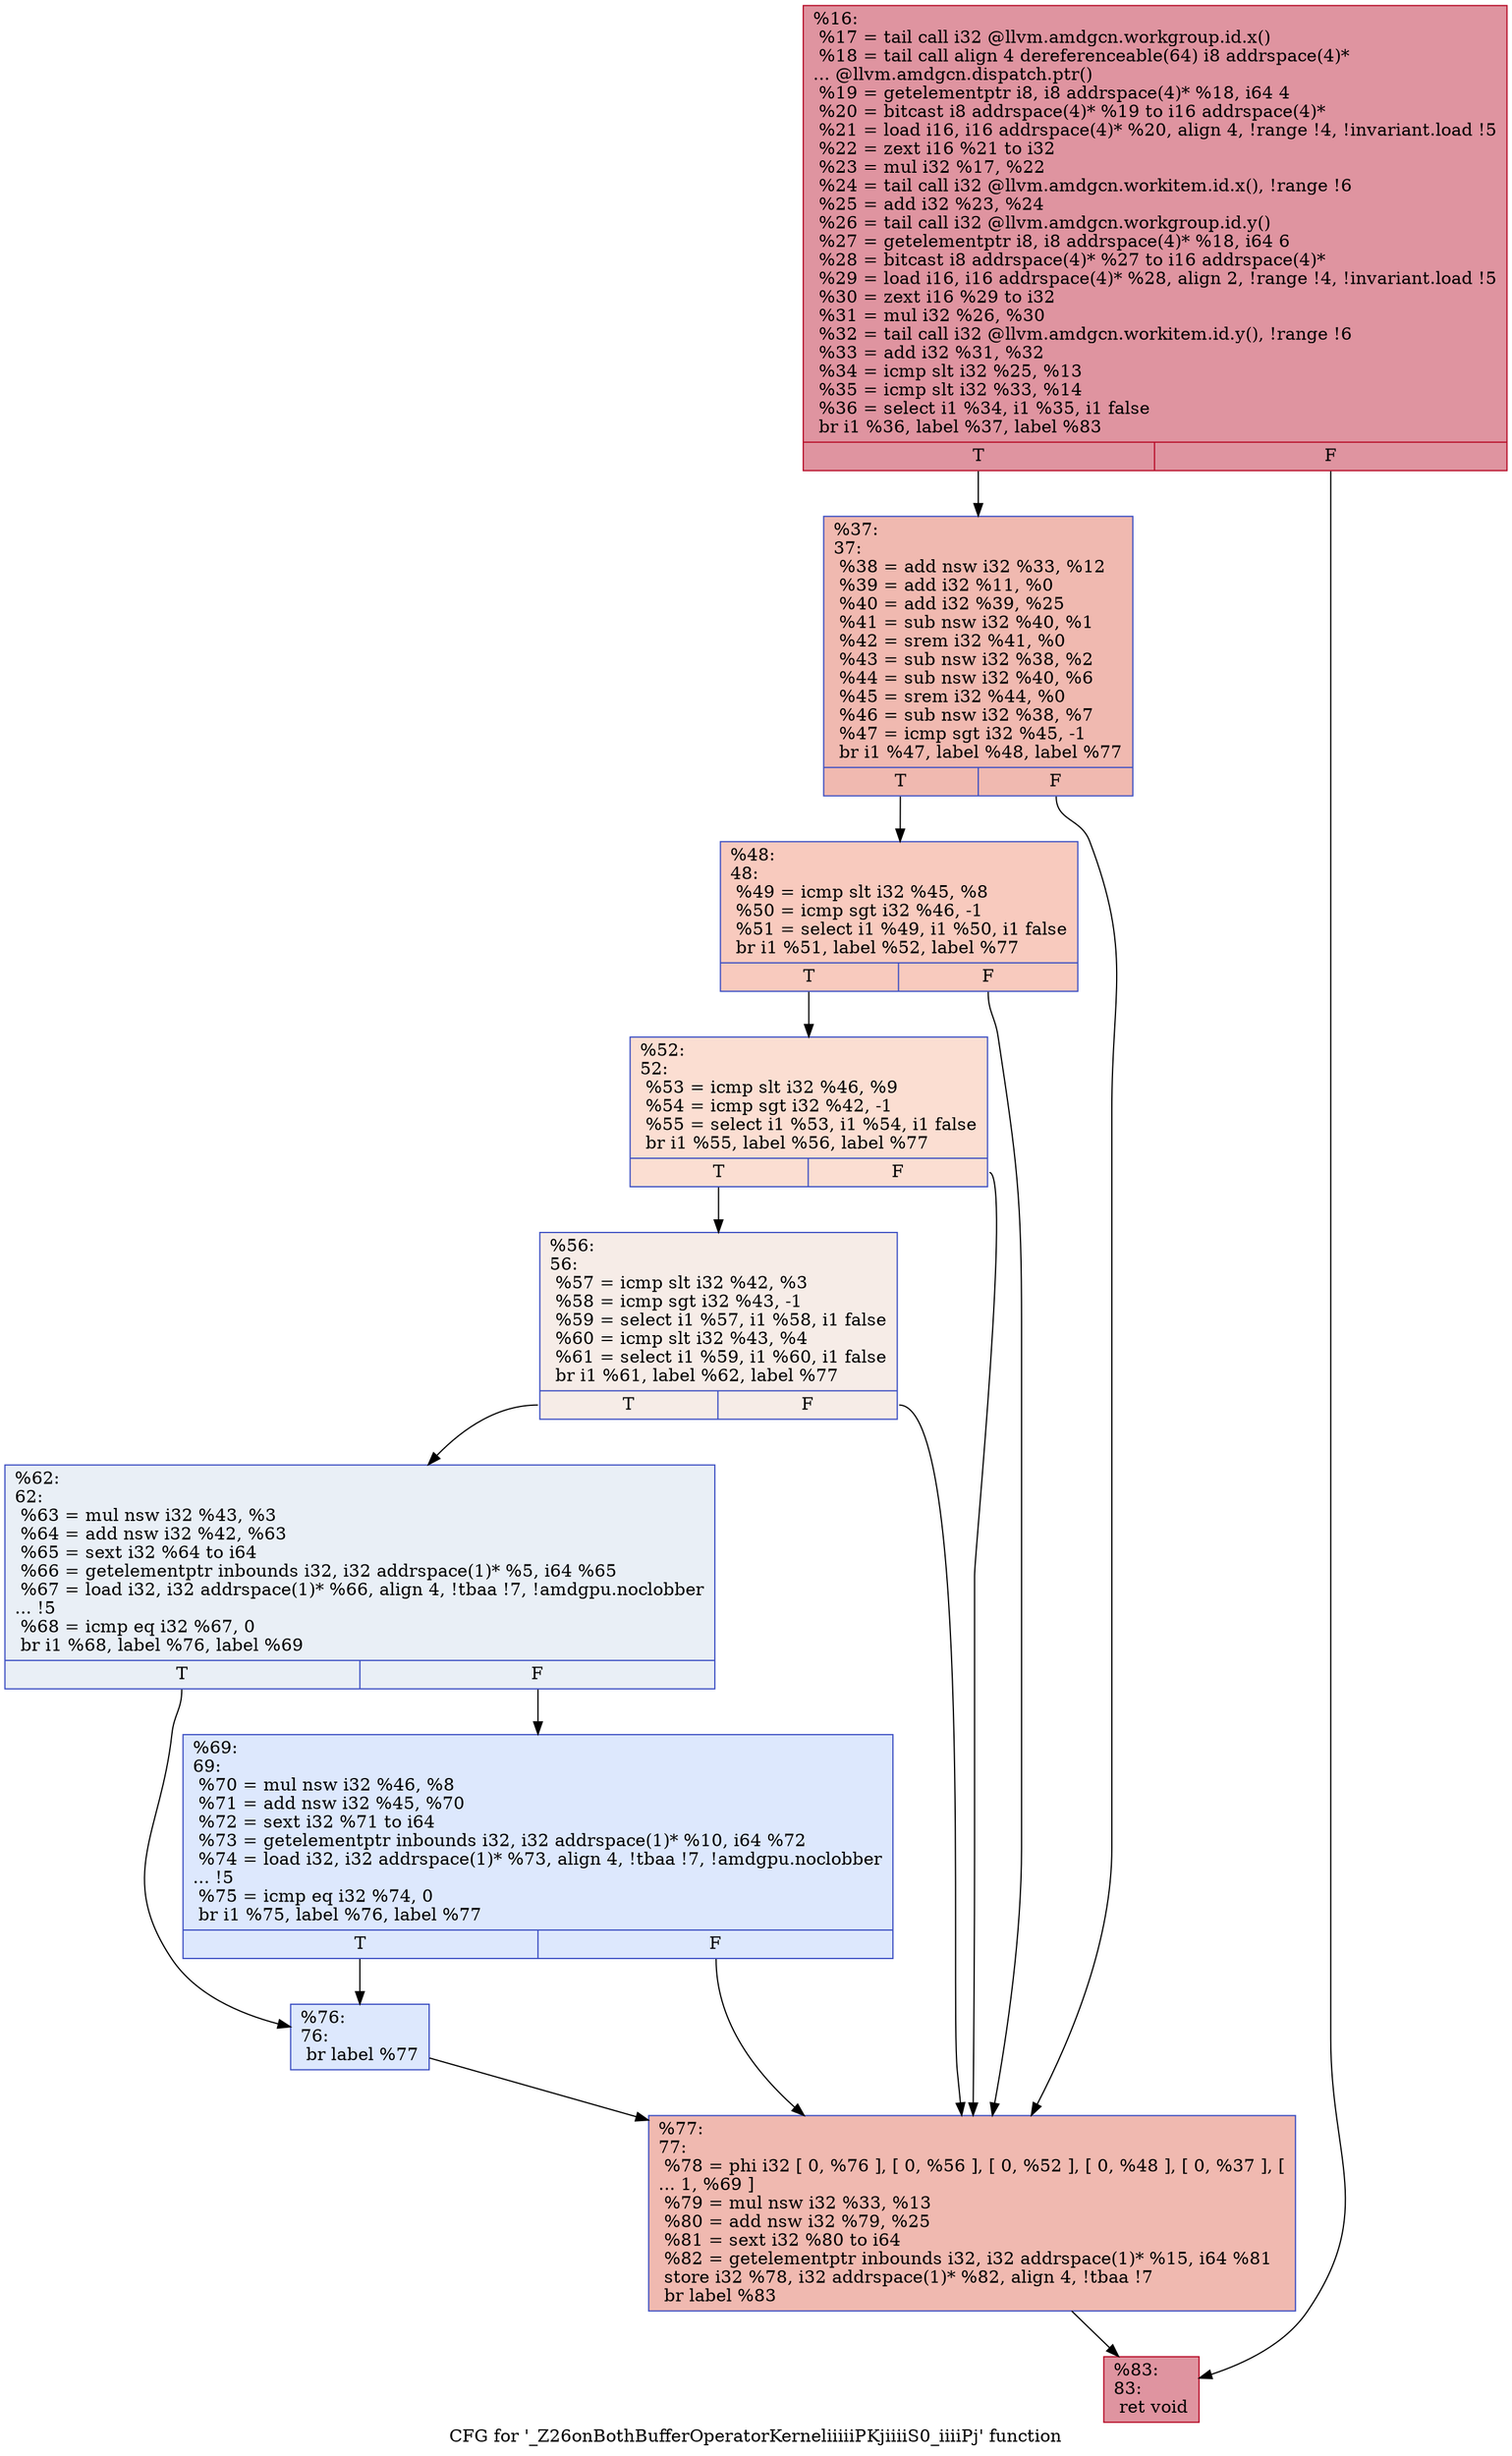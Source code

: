 digraph "CFG for '_Z26onBothBufferOperatorKerneliiiiiPKjiiiiS0_iiiiPj' function" {
	label="CFG for '_Z26onBothBufferOperatorKerneliiiiiPKjiiiiS0_iiiiPj' function";

	Node0x49ff0c0 [shape=record,color="#b70d28ff", style=filled, fillcolor="#b70d2870",label="{%16:\l  %17 = tail call i32 @llvm.amdgcn.workgroup.id.x()\l  %18 = tail call align 4 dereferenceable(64) i8 addrspace(4)*\l... @llvm.amdgcn.dispatch.ptr()\l  %19 = getelementptr i8, i8 addrspace(4)* %18, i64 4\l  %20 = bitcast i8 addrspace(4)* %19 to i16 addrspace(4)*\l  %21 = load i16, i16 addrspace(4)* %20, align 4, !range !4, !invariant.load !5\l  %22 = zext i16 %21 to i32\l  %23 = mul i32 %17, %22\l  %24 = tail call i32 @llvm.amdgcn.workitem.id.x(), !range !6\l  %25 = add i32 %23, %24\l  %26 = tail call i32 @llvm.amdgcn.workgroup.id.y()\l  %27 = getelementptr i8, i8 addrspace(4)* %18, i64 6\l  %28 = bitcast i8 addrspace(4)* %27 to i16 addrspace(4)*\l  %29 = load i16, i16 addrspace(4)* %28, align 2, !range !4, !invariant.load !5\l  %30 = zext i16 %29 to i32\l  %31 = mul i32 %26, %30\l  %32 = tail call i32 @llvm.amdgcn.workitem.id.y(), !range !6\l  %33 = add i32 %31, %32\l  %34 = icmp slt i32 %25, %13\l  %35 = icmp slt i32 %33, %14\l  %36 = select i1 %34, i1 %35, i1 false\l  br i1 %36, label %37, label %83\l|{<s0>T|<s1>F}}"];
	Node0x49ff0c0:s0 -> Node0x4a00080;
	Node0x49ff0c0:s1 -> Node0x4a03920;
	Node0x4a00080 [shape=record,color="#3d50c3ff", style=filled, fillcolor="#de614d70",label="{%37:\l37:                                               \l  %38 = add nsw i32 %33, %12\l  %39 = add i32 %11, %0\l  %40 = add i32 %39, %25\l  %41 = sub nsw i32 %40, %1\l  %42 = srem i32 %41, %0\l  %43 = sub nsw i32 %38, %2\l  %44 = sub nsw i32 %40, %6\l  %45 = srem i32 %44, %0\l  %46 = sub nsw i32 %38, %7\l  %47 = icmp sgt i32 %45, -1\l  br i1 %47, label %48, label %77\l|{<s0>T|<s1>F}}"];
	Node0x4a00080:s0 -> Node0x4a04030;
	Node0x4a00080:s1 -> Node0x4a04080;
	Node0x4a04030 [shape=record,color="#3d50c3ff", style=filled, fillcolor="#ef886b70",label="{%48:\l48:                                               \l  %49 = icmp slt i32 %45, %8\l  %50 = icmp sgt i32 %46, -1\l  %51 = select i1 %49, i1 %50, i1 false\l  br i1 %51, label %52, label %77\l|{<s0>T|<s1>F}}"];
	Node0x4a04030:s0 -> Node0x4a04390;
	Node0x4a04030:s1 -> Node0x4a04080;
	Node0x4a04390 [shape=record,color="#3d50c3ff", style=filled, fillcolor="#f7b59970",label="{%52:\l52:                                               \l  %53 = icmp slt i32 %46, %9\l  %54 = icmp sgt i32 %42, -1\l  %55 = select i1 %53, i1 %54, i1 false\l  br i1 %55, label %56, label %77\l|{<s0>T|<s1>F}}"];
	Node0x4a04390:s0 -> Node0x4a04660;
	Node0x4a04390:s1 -> Node0x4a04080;
	Node0x4a04660 [shape=record,color="#3d50c3ff", style=filled, fillcolor="#ead5c970",label="{%56:\l56:                                               \l  %57 = icmp slt i32 %42, %3\l  %58 = icmp sgt i32 %43, -1\l  %59 = select i1 %57, i1 %58, i1 false\l  %60 = icmp slt i32 %43, %4\l  %61 = select i1 %59, i1 %60, i1 false\l  br i1 %61, label %62, label %77\l|{<s0>T|<s1>F}}"];
	Node0x4a04660:s0 -> Node0x4a04a70;
	Node0x4a04660:s1 -> Node0x4a04080;
	Node0x4a04a70 [shape=record,color="#3d50c3ff", style=filled, fillcolor="#cedaeb70",label="{%62:\l62:                                               \l  %63 = mul nsw i32 %43, %3\l  %64 = add nsw i32 %42, %63\l  %65 = sext i32 %64 to i64\l  %66 = getelementptr inbounds i32, i32 addrspace(1)* %5, i64 %65\l  %67 = load i32, i32 addrspace(1)* %66, align 4, !tbaa !7, !amdgpu.noclobber\l... !5\l  %68 = icmp eq i32 %67, 0\l  br i1 %68, label %76, label %69\l|{<s0>T|<s1>F}}"];
	Node0x4a04a70:s0 -> Node0x4a05270;
	Node0x4a04a70:s1 -> Node0x4a05300;
	Node0x4a05300 [shape=record,color="#3d50c3ff", style=filled, fillcolor="#b2ccfb70",label="{%69:\l69:                                               \l  %70 = mul nsw i32 %46, %8\l  %71 = add nsw i32 %45, %70\l  %72 = sext i32 %71 to i64\l  %73 = getelementptr inbounds i32, i32 addrspace(1)* %10, i64 %72\l  %74 = load i32, i32 addrspace(1)* %73, align 4, !tbaa !7, !amdgpu.noclobber\l... !5\l  %75 = icmp eq i32 %74, 0\l  br i1 %75, label %76, label %77\l|{<s0>T|<s1>F}}"];
	Node0x4a05300:s0 -> Node0x4a05270;
	Node0x4a05300:s1 -> Node0x4a04080;
	Node0x4a05270 [shape=record,color="#3d50c3ff", style=filled, fillcolor="#b2ccfb70",label="{%76:\l76:                                               \l  br label %77\l}"];
	Node0x4a05270 -> Node0x4a04080;
	Node0x4a04080 [shape=record,color="#3d50c3ff", style=filled, fillcolor="#de614d70",label="{%77:\l77:                                               \l  %78 = phi i32 [ 0, %76 ], [ 0, %56 ], [ 0, %52 ], [ 0, %48 ], [ 0, %37 ], [\l... 1, %69 ]\l  %79 = mul nsw i32 %33, %13\l  %80 = add nsw i32 %79, %25\l  %81 = sext i32 %80 to i64\l  %82 = getelementptr inbounds i32, i32 addrspace(1)* %15, i64 %81\l  store i32 %78, i32 addrspace(1)* %82, align 4, !tbaa !7\l  br label %83\l}"];
	Node0x4a04080 -> Node0x4a03920;
	Node0x4a03920 [shape=record,color="#b70d28ff", style=filled, fillcolor="#b70d2870",label="{%83:\l83:                                               \l  ret void\l}"];
}
